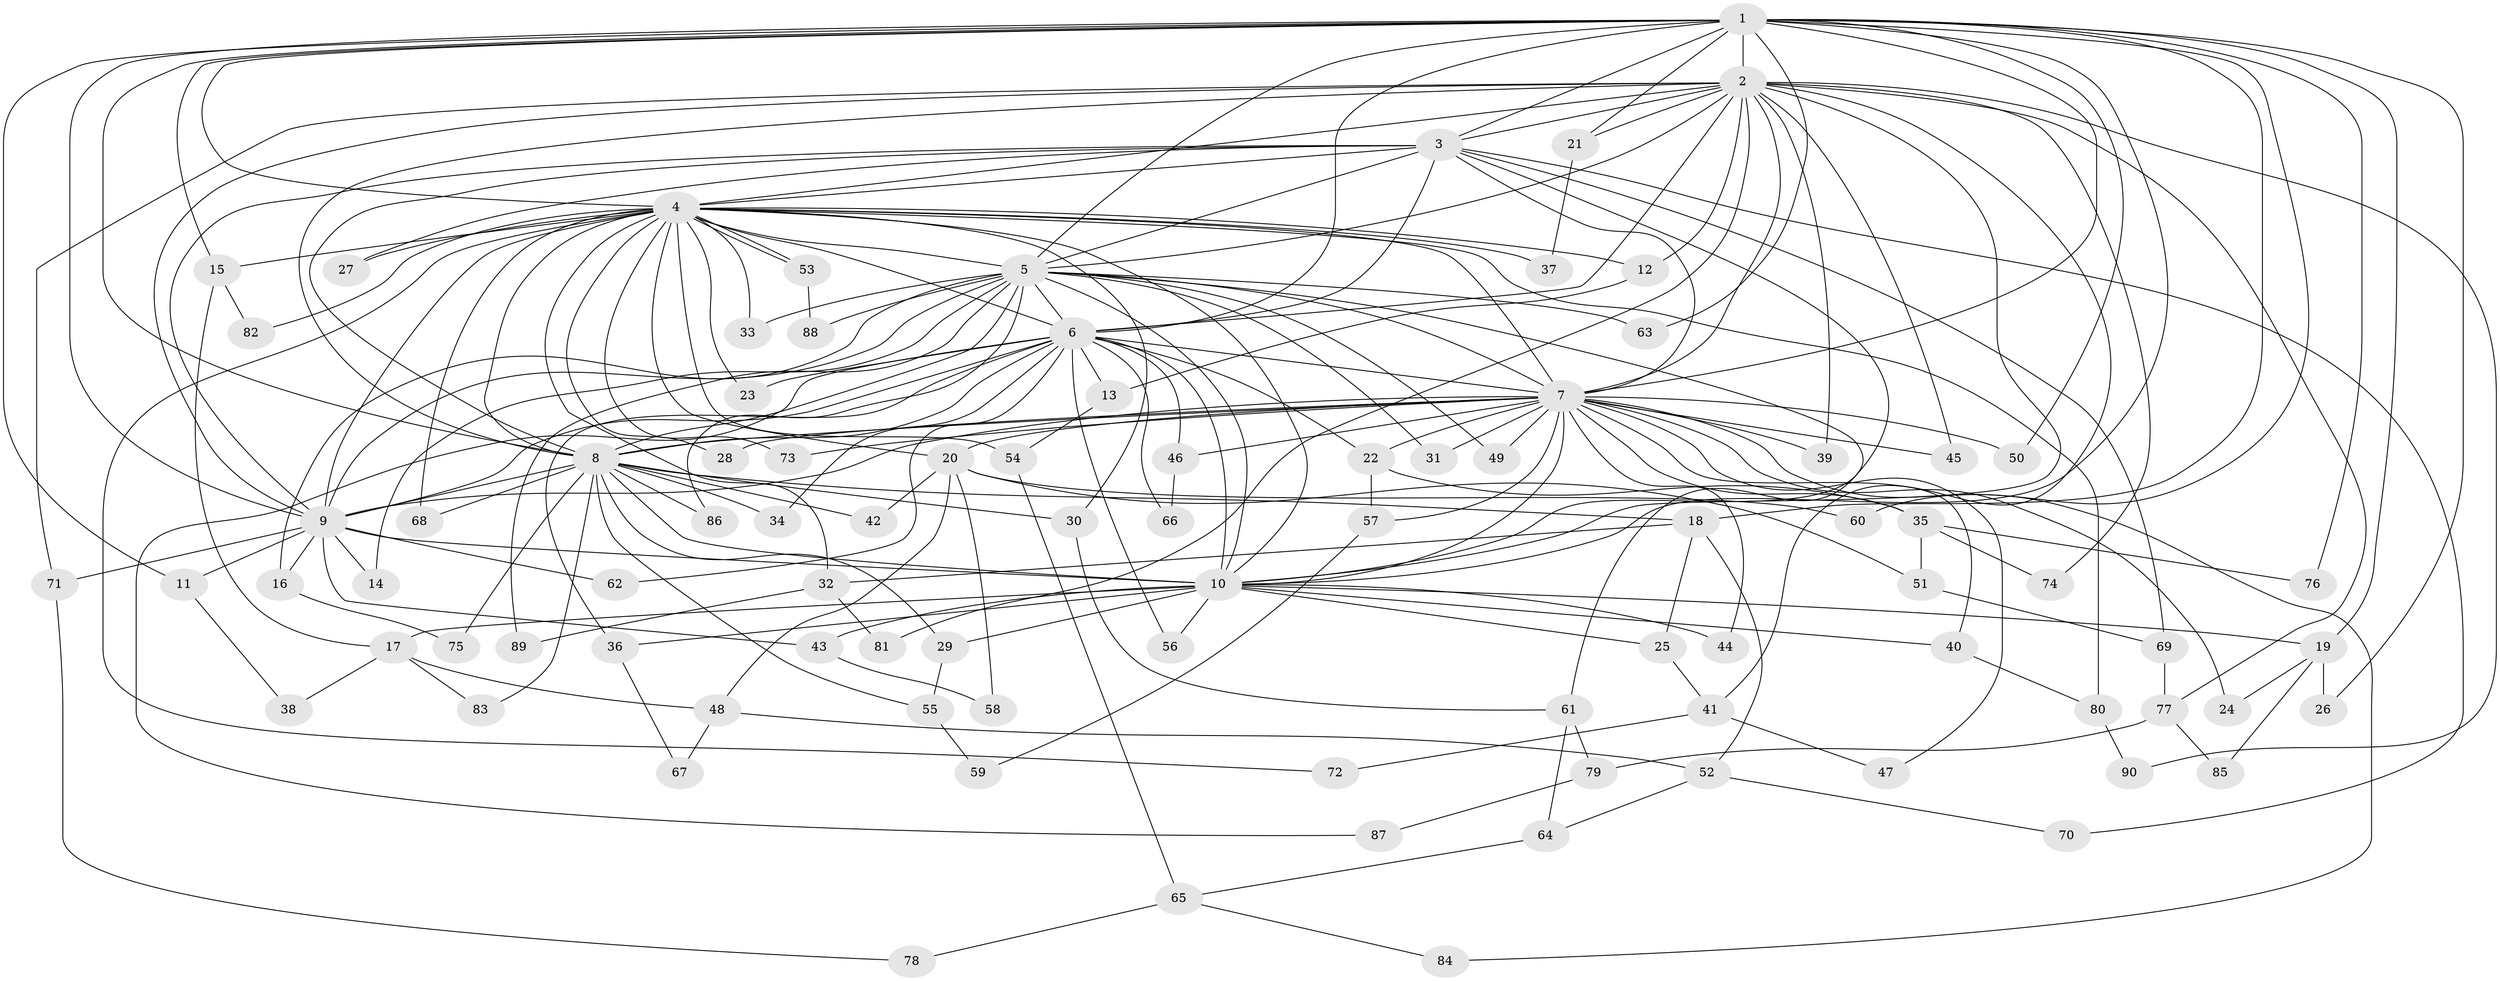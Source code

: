 // Generated by graph-tools (version 1.1) at 2025/25/03/09/25 03:25:50]
// undirected, 90 vertices, 205 edges
graph export_dot {
graph [start="1"]
  node [color=gray90,style=filled];
  1;
  2;
  3;
  4;
  5;
  6;
  7;
  8;
  9;
  10;
  11;
  12;
  13;
  14;
  15;
  16;
  17;
  18;
  19;
  20;
  21;
  22;
  23;
  24;
  25;
  26;
  27;
  28;
  29;
  30;
  31;
  32;
  33;
  34;
  35;
  36;
  37;
  38;
  39;
  40;
  41;
  42;
  43;
  44;
  45;
  46;
  47;
  48;
  49;
  50;
  51;
  52;
  53;
  54;
  55;
  56;
  57;
  58;
  59;
  60;
  61;
  62;
  63;
  64;
  65;
  66;
  67;
  68;
  69;
  70;
  71;
  72;
  73;
  74;
  75;
  76;
  77;
  78;
  79;
  80;
  81;
  82;
  83;
  84;
  85;
  86;
  87;
  88;
  89;
  90;
  1 -- 2;
  1 -- 3;
  1 -- 4;
  1 -- 5;
  1 -- 6;
  1 -- 7;
  1 -- 8;
  1 -- 9;
  1 -- 10;
  1 -- 11;
  1 -- 15;
  1 -- 18;
  1 -- 19;
  1 -- 21;
  1 -- 26;
  1 -- 50;
  1 -- 60;
  1 -- 63;
  1 -- 76;
  2 -- 3;
  2 -- 4;
  2 -- 5;
  2 -- 6;
  2 -- 7;
  2 -- 8;
  2 -- 9;
  2 -- 10;
  2 -- 12;
  2 -- 21;
  2 -- 39;
  2 -- 41;
  2 -- 45;
  2 -- 71;
  2 -- 74;
  2 -- 77;
  2 -- 81;
  2 -- 90;
  3 -- 4;
  3 -- 5;
  3 -- 6;
  3 -- 7;
  3 -- 8;
  3 -- 9;
  3 -- 10;
  3 -- 27;
  3 -- 69;
  3 -- 70;
  4 -- 5;
  4 -- 6;
  4 -- 7;
  4 -- 8;
  4 -- 9;
  4 -- 10;
  4 -- 12;
  4 -- 15;
  4 -- 20;
  4 -- 23;
  4 -- 27;
  4 -- 28;
  4 -- 30;
  4 -- 32;
  4 -- 33;
  4 -- 37;
  4 -- 53;
  4 -- 53;
  4 -- 54;
  4 -- 68;
  4 -- 72;
  4 -- 73;
  4 -- 80;
  4 -- 82;
  5 -- 6;
  5 -- 7;
  5 -- 8;
  5 -- 9;
  5 -- 10;
  5 -- 14;
  5 -- 16;
  5 -- 31;
  5 -- 33;
  5 -- 49;
  5 -- 61;
  5 -- 63;
  5 -- 86;
  5 -- 88;
  5 -- 89;
  6 -- 7;
  6 -- 8;
  6 -- 9;
  6 -- 10;
  6 -- 13;
  6 -- 22;
  6 -- 23;
  6 -- 34;
  6 -- 36;
  6 -- 46;
  6 -- 56;
  6 -- 62;
  6 -- 66;
  6 -- 87;
  7 -- 8;
  7 -- 9;
  7 -- 10;
  7 -- 20;
  7 -- 22;
  7 -- 24;
  7 -- 28;
  7 -- 31;
  7 -- 35;
  7 -- 39;
  7 -- 40;
  7 -- 44;
  7 -- 45;
  7 -- 46;
  7 -- 47;
  7 -- 49;
  7 -- 50;
  7 -- 57;
  7 -- 73;
  7 -- 84;
  8 -- 9;
  8 -- 10;
  8 -- 18;
  8 -- 29;
  8 -- 30;
  8 -- 34;
  8 -- 42;
  8 -- 55;
  8 -- 68;
  8 -- 75;
  8 -- 83;
  8 -- 86;
  9 -- 10;
  9 -- 11;
  9 -- 14;
  9 -- 16;
  9 -- 43;
  9 -- 62;
  9 -- 71;
  10 -- 17;
  10 -- 19;
  10 -- 25;
  10 -- 29;
  10 -- 36;
  10 -- 40;
  10 -- 43;
  10 -- 44;
  10 -- 56;
  11 -- 38;
  12 -- 13;
  13 -- 54;
  15 -- 17;
  15 -- 82;
  16 -- 75;
  17 -- 38;
  17 -- 48;
  17 -- 83;
  18 -- 25;
  18 -- 32;
  18 -- 52;
  19 -- 24;
  19 -- 26;
  19 -- 85;
  20 -- 42;
  20 -- 48;
  20 -- 51;
  20 -- 58;
  20 -- 60;
  21 -- 37;
  22 -- 35;
  22 -- 57;
  25 -- 41;
  29 -- 55;
  30 -- 61;
  32 -- 81;
  32 -- 89;
  35 -- 51;
  35 -- 74;
  35 -- 76;
  36 -- 67;
  40 -- 80;
  41 -- 47;
  41 -- 72;
  43 -- 58;
  46 -- 66;
  48 -- 52;
  48 -- 67;
  51 -- 69;
  52 -- 64;
  52 -- 70;
  53 -- 88;
  54 -- 65;
  55 -- 59;
  57 -- 59;
  61 -- 64;
  61 -- 79;
  64 -- 65;
  65 -- 78;
  65 -- 84;
  69 -- 77;
  71 -- 78;
  77 -- 79;
  77 -- 85;
  79 -- 87;
  80 -- 90;
}
